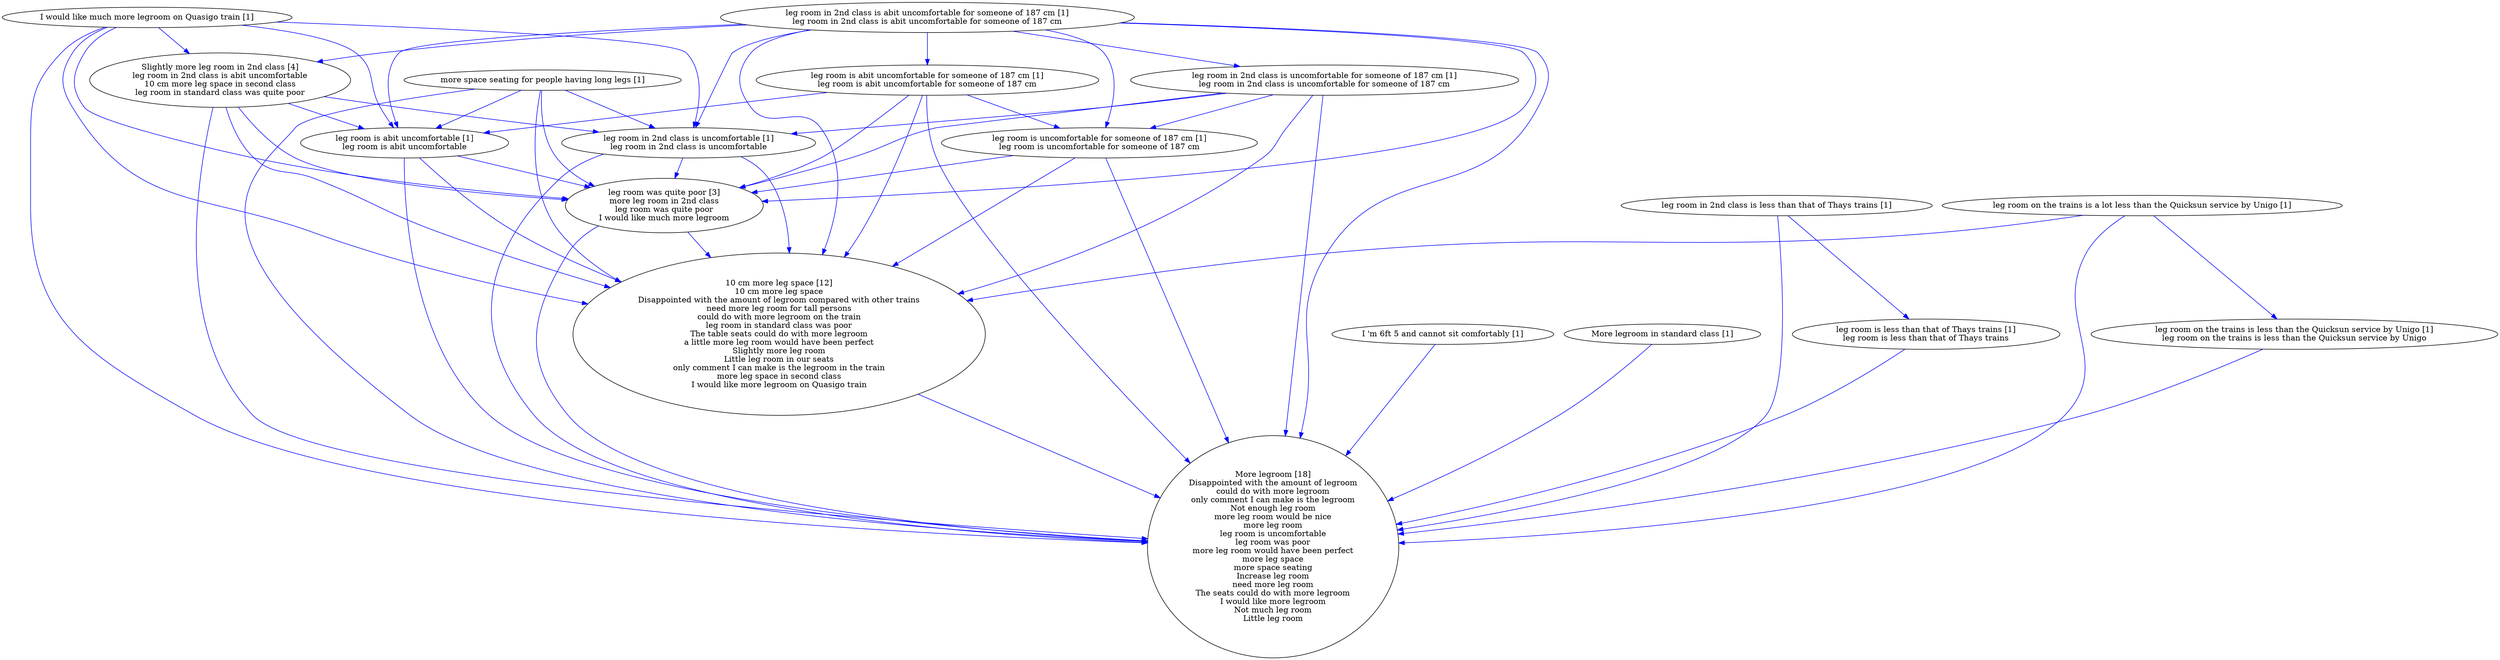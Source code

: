 digraph collapsedGraph {
"Slightly more leg room in 2nd class [4]\nleg room in 2nd class is abit uncomfortable\n10 cm more leg space in second class\nleg room in standard class was quite poor""10 cm more leg space [12]\n10 cm more leg space\nDisappointed with the amount of legroom compared with other trains\nneed more leg room for tall persons\ncould do with more legroom on the train\nleg room in standard class was poor\nThe table seats could do with more legroom\na little more leg room would have been perfect\nSlightly more leg room\nLittle leg room in our seats\nonly comment I can make is the legroom in the train\nmore leg space in second class\nI would like more legroom on Quasigo train""More legroom [18]\nDisappointed with the amount of legroom\ncould do with more legroom\nonly comment I can make is the legroom\nNot enough leg room\nmore leg room would be nice\nmore leg room\nleg room is uncomfortable\nleg room was poor\nmore leg room would have been perfect\nmore leg space\nmore space seating\nIncrease leg room\nneed more leg room\nThe seats could do with more legroom\nI would like more legroom\nNot much leg room\nLittle leg room""leg room was quite poor [3]\nmore leg room in 2nd class\nleg room was quite poor\nI would like much more legroom""I 'm 6ft 5 and cannot sit comfortably [1]""I would like much more legroom on Quasigo train [1]""More legroom in standard class [1]""leg room in 2nd class is abit uncomfortable for someone of 187 cm [1]\nleg room in 2nd class is abit uncomfortable for someone of 187 cm""leg room is abit uncomfortable for someone of 187 cm [1]\nleg room is abit uncomfortable for someone of 187 cm""leg room is abit uncomfortable [1]\nleg room is abit uncomfortable""leg room is uncomfortable for someone of 187 cm [1]\nleg room is uncomfortable for someone of 187 cm""leg room in 2nd class is uncomfortable [1]\nleg room in 2nd class is uncomfortable""leg room in 2nd class is uncomfortable for someone of 187 cm [1]\nleg room in 2nd class is uncomfortable for someone of 187 cm""leg room in 2nd class is less than that of Thays trains [1]""leg room is less than that of Thays trains [1]\nleg room is less than that of Thays trains""leg room on the trains is a lot less than the Quicksun service by Unigo [1]""leg room on the trains is less than the Quicksun service by Unigo [1]\nleg room on the trains is less than the Quicksun service by Unigo""more space seating for people having long legs [1]""10 cm more leg space [12]\n10 cm more leg space\nDisappointed with the amount of legroom compared with other trains\nneed more leg room for tall persons\ncould do with more legroom on the train\nleg room in standard class was poor\nThe table seats could do with more legroom\na little more leg room would have been perfect\nSlightly more leg room\nLittle leg room in our seats\nonly comment I can make is the legroom in the train\nmore leg space in second class\nI would like more legroom on Quasigo train" -> "More legroom [18]\nDisappointed with the amount of legroom\ncould do with more legroom\nonly comment I can make is the legroom\nNot enough leg room\nmore leg room would be nice\nmore leg room\nleg room is uncomfortable\nleg room was poor\nmore leg room would have been perfect\nmore leg space\nmore space seating\nIncrease leg room\nneed more leg room\nThe seats could do with more legroom\nI would like more legroom\nNot much leg room\nLittle leg room" [color=blue]
"Slightly more leg room in 2nd class [4]\nleg room in 2nd class is abit uncomfortable\n10 cm more leg space in second class\nleg room in standard class was quite poor" -> "10 cm more leg space [12]\n10 cm more leg space\nDisappointed with the amount of legroom compared with other trains\nneed more leg room for tall persons\ncould do with more legroom on the train\nleg room in standard class was poor\nThe table seats could do with more legroom\na little more leg room would have been perfect\nSlightly more leg room\nLittle leg room in our seats\nonly comment I can make is the legroom in the train\nmore leg space in second class\nI would like more legroom on Quasigo train" [color=blue]
"Slightly more leg room in 2nd class [4]\nleg room in 2nd class is abit uncomfortable\n10 cm more leg space in second class\nleg room in standard class was quite poor" -> "leg room is abit uncomfortable [1]\nleg room is abit uncomfortable" [color=blue]
"more space seating for people having long legs [1]" -> "leg room in 2nd class is uncomfortable [1]\nleg room in 2nd class is uncomfortable" [color=blue]
"leg room in 2nd class is abit uncomfortable for someone of 187 cm [1]\nleg room in 2nd class is abit uncomfortable for someone of 187 cm" -> "10 cm more leg space [12]\n10 cm more leg space\nDisappointed with the amount of legroom compared with other trains\nneed more leg room for tall persons\ncould do with more legroom on the train\nleg room in standard class was poor\nThe table seats could do with more legroom\na little more leg room would have been perfect\nSlightly more leg room\nLittle leg room in our seats\nonly comment I can make is the legroom in the train\nmore leg space in second class\nI would like more legroom on Quasigo train" [color=blue]
"more space seating for people having long legs [1]" -> "10 cm more leg space [12]\n10 cm more leg space\nDisappointed with the amount of legroom compared with other trains\nneed more leg room for tall persons\ncould do with more legroom on the train\nleg room in standard class was poor\nThe table seats could do with more legroom\na little more leg room would have been perfect\nSlightly more leg room\nLittle leg room in our seats\nonly comment I can make is the legroom in the train\nmore leg space in second class\nI would like more legroom on Quasigo train" [color=blue]
"more space seating for people having long legs [1]" -> "leg room was quite poor [3]\nmore leg room in 2nd class\nleg room was quite poor\nI would like much more legroom" [color=blue]
"leg room was quite poor [3]\nmore leg room in 2nd class\nleg room was quite poor\nI would like much more legroom" -> "More legroom [18]\nDisappointed with the amount of legroom\ncould do with more legroom\nonly comment I can make is the legroom\nNot enough leg room\nmore leg room would be nice\nmore leg room\nleg room is uncomfortable\nleg room was poor\nmore leg room would have been perfect\nmore leg space\nmore space seating\nIncrease leg room\nneed more leg room\nThe seats could do with more legroom\nI would like more legroom\nNot much leg room\nLittle leg room" [color=blue]
"more space seating for people having long legs [1]" -> "More legroom [18]\nDisappointed with the amount of legroom\ncould do with more legroom\nonly comment I can make is the legroom\nNot enough leg room\nmore leg room would be nice\nmore leg room\nleg room is uncomfortable\nleg room was poor\nmore leg room would have been perfect\nmore leg space\nmore space seating\nIncrease leg room\nneed more leg room\nThe seats could do with more legroom\nI would like more legroom\nNot much leg room\nLittle leg room" [color=blue]
"leg room in 2nd class is uncomfortable [1]\nleg room in 2nd class is uncomfortable" -> "More legroom [18]\nDisappointed with the amount of legroom\ncould do with more legroom\nonly comment I can make is the legroom\nNot enough leg room\nmore leg room would be nice\nmore leg room\nleg room is uncomfortable\nleg room was poor\nmore leg room would have been perfect\nmore leg space\nmore space seating\nIncrease leg room\nneed more leg room\nThe seats could do with more legroom\nI would like more legroom\nNot much leg room\nLittle leg room" [color=blue]
"leg room in 2nd class is uncomfortable [1]\nleg room in 2nd class is uncomfortable" -> "leg room was quite poor [3]\nmore leg room in 2nd class\nleg room was quite poor\nI would like much more legroom" [color=blue]
"leg room in 2nd class is uncomfortable [1]\nleg room in 2nd class is uncomfortable" -> "10 cm more leg space [12]\n10 cm more leg space\nDisappointed with the amount of legroom compared with other trains\nneed more leg room for tall persons\ncould do with more legroom on the train\nleg room in standard class was poor\nThe table seats could do with more legroom\na little more leg room would have been perfect\nSlightly more leg room\nLittle leg room in our seats\nonly comment I can make is the legroom in the train\nmore leg space in second class\nI would like more legroom on Quasigo train" [color=blue]
"leg room in 2nd class is uncomfortable for someone of 187 cm [1]\nleg room in 2nd class is uncomfortable for someone of 187 cm" -> "10 cm more leg space [12]\n10 cm more leg space\nDisappointed with the amount of legroom compared with other trains\nneed more leg room for tall persons\ncould do with more legroom on the train\nleg room in standard class was poor\nThe table seats could do with more legroom\na little more leg room would have been perfect\nSlightly more leg room\nLittle leg room in our seats\nonly comment I can make is the legroom in the train\nmore leg space in second class\nI would like more legroom on Quasigo train" [color=blue]
"leg room on the trains is a lot less than the Quicksun service by Unigo [1]" -> "More legroom [18]\nDisappointed with the amount of legroom\ncould do with more legroom\nonly comment I can make is the legroom\nNot enough leg room\nmore leg room would be nice\nmore leg room\nleg room is uncomfortable\nleg room was poor\nmore leg room would have been perfect\nmore leg space\nmore space seating\nIncrease leg room\nneed more leg room\nThe seats could do with more legroom\nI would like more legroom\nNot much leg room\nLittle leg room" [color=blue]
"leg room is less than that of Thays trains [1]\nleg room is less than that of Thays trains" -> "More legroom [18]\nDisappointed with the amount of legroom\ncould do with more legroom\nonly comment I can make is the legroom\nNot enough leg room\nmore leg room would be nice\nmore leg room\nleg room is uncomfortable\nleg room was poor\nmore leg room would have been perfect\nmore leg space\nmore space seating\nIncrease leg room\nneed more leg room\nThe seats could do with more legroom\nI would like more legroom\nNot much leg room\nLittle leg room" [color=blue]
"leg room is uncomfortable for someone of 187 cm [1]\nleg room is uncomfortable for someone of 187 cm" -> "10 cm more leg space [12]\n10 cm more leg space\nDisappointed with the amount of legroom compared with other trains\nneed more leg room for tall persons\ncould do with more legroom on the train\nleg room in standard class was poor\nThe table seats could do with more legroom\na little more leg room would have been perfect\nSlightly more leg room\nLittle leg room in our seats\nonly comment I can make is the legroom in the train\nmore leg space in second class\nI would like more legroom on Quasigo train" [color=blue]
"More legroom in standard class [1]" -> "More legroom [18]\nDisappointed with the amount of legroom\ncould do with more legroom\nonly comment I can make is the legroom\nNot enough leg room\nmore leg room would be nice\nmore leg room\nleg room is uncomfortable\nleg room was poor\nmore leg room would have been perfect\nmore leg space\nmore space seating\nIncrease leg room\nneed more leg room\nThe seats could do with more legroom\nI would like more legroom\nNot much leg room\nLittle leg room" [color=blue]
"Slightly more leg room in 2nd class [4]\nleg room in 2nd class is abit uncomfortable\n10 cm more leg space in second class\nleg room in standard class was quite poor" -> "leg room was quite poor [3]\nmore leg room in 2nd class\nleg room was quite poor\nI would like much more legroom" [color=blue]
"Slightly more leg room in 2nd class [4]\nleg room in 2nd class is abit uncomfortable\n10 cm more leg space in second class\nleg room in standard class was quite poor" -> "More legroom [18]\nDisappointed with the amount of legroom\ncould do with more legroom\nonly comment I can make is the legroom\nNot enough leg room\nmore leg room would be nice\nmore leg room\nleg room is uncomfortable\nleg room was poor\nmore leg room would have been perfect\nmore leg space\nmore space seating\nIncrease leg room\nneed more leg room\nThe seats could do with more legroom\nI would like more legroom\nNot much leg room\nLittle leg room" [color=blue]
"leg room in 2nd class is uncomfortable for someone of 187 cm [1]\nleg room in 2nd class is uncomfortable for someone of 187 cm" -> "leg room was quite poor [3]\nmore leg room in 2nd class\nleg room was quite poor\nI would like much more legroom" [color=blue]
"leg room is uncomfortable for someone of 187 cm [1]\nleg room is uncomfortable for someone of 187 cm" -> "More legroom [18]\nDisappointed with the amount of legroom\ncould do with more legroom\nonly comment I can make is the legroom\nNot enough leg room\nmore leg room would be nice\nmore leg room\nleg room is uncomfortable\nleg room was poor\nmore leg room would have been perfect\nmore leg space\nmore space seating\nIncrease leg room\nneed more leg room\nThe seats could do with more legroom\nI would like more legroom\nNot much leg room\nLittle leg room" [color=blue]
"leg room is uncomfortable for someone of 187 cm [1]\nleg room is uncomfortable for someone of 187 cm" -> "leg room was quite poor [3]\nmore leg room in 2nd class\nleg room was quite poor\nI would like much more legroom" [color=blue]
"Slightly more leg room in 2nd class [4]\nleg room in 2nd class is abit uncomfortable\n10 cm more leg space in second class\nleg room in standard class was quite poor" -> "leg room in 2nd class is uncomfortable [1]\nleg room in 2nd class is uncomfortable" [color=blue]
"leg room in 2nd class is uncomfortable for someone of 187 cm [1]\nleg room in 2nd class is uncomfortable for someone of 187 cm" -> "More legroom [18]\nDisappointed with the amount of legroom\ncould do with more legroom\nonly comment I can make is the legroom\nNot enough leg room\nmore leg room would be nice\nmore leg room\nleg room is uncomfortable\nleg room was poor\nmore leg room would have been perfect\nmore leg space\nmore space seating\nIncrease leg room\nneed more leg room\nThe seats could do with more legroom\nI would like more legroom\nNot much leg room\nLittle leg room" [color=blue]
"leg room is abit uncomfortable for someone of 187 cm [1]\nleg room is abit uncomfortable for someone of 187 cm" -> "leg room was quite poor [3]\nmore leg room in 2nd class\nleg room was quite poor\nI would like much more legroom" [color=blue]
"leg room is abit uncomfortable for someone of 187 cm [1]\nleg room is abit uncomfortable for someone of 187 cm" -> "More legroom [18]\nDisappointed with the amount of legroom\ncould do with more legroom\nonly comment I can make is the legroom\nNot enough leg room\nmore leg room would be nice\nmore leg room\nleg room is uncomfortable\nleg room was poor\nmore leg room would have been perfect\nmore leg space\nmore space seating\nIncrease leg room\nneed more leg room\nThe seats could do with more legroom\nI would like more legroom\nNot much leg room\nLittle leg room" [color=blue]
"leg room is abit uncomfortable for someone of 187 cm [1]\nleg room is abit uncomfortable for someone of 187 cm" -> "10 cm more leg space [12]\n10 cm more leg space\nDisappointed with the amount of legroom compared with other trains\nneed more leg room for tall persons\ncould do with more legroom on the train\nleg room in standard class was poor\nThe table seats could do with more legroom\na little more leg room would have been perfect\nSlightly more leg room\nLittle leg room in our seats\nonly comment I can make is the legroom in the train\nmore leg space in second class\nI would like more legroom on Quasigo train" [color=blue]
"leg room is abit uncomfortable [1]\nleg room is abit uncomfortable" -> "10 cm more leg space [12]\n10 cm more leg space\nDisappointed with the amount of legroom compared with other trains\nneed more leg room for tall persons\ncould do with more legroom on the train\nleg room in standard class was poor\nThe table seats could do with more legroom\na little more leg room would have been perfect\nSlightly more leg room\nLittle leg room in our seats\nonly comment I can make is the legroom in the train\nmore leg space in second class\nI would like more legroom on Quasigo train" [color=blue]
"leg room on the trains is less than the Quicksun service by Unigo [1]\nleg room on the trains is less than the Quicksun service by Unigo" -> "More legroom [18]\nDisappointed with the amount of legroom\ncould do with more legroom\nonly comment I can make is the legroom\nNot enough leg room\nmore leg room would be nice\nmore leg room\nleg room is uncomfortable\nleg room was poor\nmore leg room would have been perfect\nmore leg space\nmore space seating\nIncrease leg room\nneed more leg room\nThe seats could do with more legroom\nI would like more legroom\nNot much leg room\nLittle leg room" [color=blue]
"I would like much more legroom on Quasigo train [1]" -> "leg room in 2nd class is uncomfortable [1]\nleg room in 2nd class is uncomfortable" [color=blue]
"leg room on the trains is a lot less than the Quicksun service by Unigo [1]" -> "10 cm more leg space [12]\n10 cm more leg space\nDisappointed with the amount of legroom compared with other trains\nneed more leg room for tall persons\ncould do with more legroom on the train\nleg room in standard class was poor\nThe table seats could do with more legroom\na little more leg room would have been perfect\nSlightly more leg room\nLittle leg room in our seats\nonly comment I can make is the legroom in the train\nmore leg space in second class\nI would like more legroom on Quasigo train" [color=blue]
"I would like much more legroom on Quasigo train [1]" -> "leg room was quite poor [3]\nmore leg room in 2nd class\nleg room was quite poor\nI would like much more legroom" [color=blue]
"I would like much more legroom on Quasigo train [1]" -> "10 cm more leg space [12]\n10 cm more leg space\nDisappointed with the amount of legroom compared with other trains\nneed more leg room for tall persons\ncould do with more legroom on the train\nleg room in standard class was poor\nThe table seats could do with more legroom\na little more leg room would have been perfect\nSlightly more leg room\nLittle leg room in our seats\nonly comment I can make is the legroom in the train\nmore leg space in second class\nI would like more legroom on Quasigo train" [color=blue]
"I would like much more legroom on Quasigo train [1]" -> "More legroom [18]\nDisappointed with the amount of legroom\ncould do with more legroom\nonly comment I can make is the legroom\nNot enough leg room\nmore leg room would be nice\nmore leg room\nleg room is uncomfortable\nleg room was poor\nmore leg room would have been perfect\nmore leg space\nmore space seating\nIncrease leg room\nneed more leg room\nThe seats could do with more legroom\nI would like more legroom\nNot much leg room\nLittle leg room" [color=blue]
"I 'm 6ft 5 and cannot sit comfortably [1]" -> "More legroom [18]\nDisappointed with the amount of legroom\ncould do with more legroom\nonly comment I can make is the legroom\nNot enough leg room\nmore leg room would be nice\nmore leg room\nleg room is uncomfortable\nleg room was poor\nmore leg room would have been perfect\nmore leg space\nmore space seating\nIncrease leg room\nneed more leg room\nThe seats could do with more legroom\nI would like more legroom\nNot much leg room\nLittle leg room" [color=blue]
"leg room in 2nd class is less than that of Thays trains [1]" -> "More legroom [18]\nDisappointed with the amount of legroom\ncould do with more legroom\nonly comment I can make is the legroom\nNot enough leg room\nmore leg room would be nice\nmore leg room\nleg room is uncomfortable\nleg room was poor\nmore leg room would have been perfect\nmore leg space\nmore space seating\nIncrease leg room\nneed more leg room\nThe seats could do with more legroom\nI would like more legroom\nNot much leg room\nLittle leg room" [color=blue]
"I would like much more legroom on Quasigo train [1]" -> "Slightly more leg room in 2nd class [4]\nleg room in 2nd class is abit uncomfortable\n10 cm more leg space in second class\nleg room in standard class was quite poor" [color=blue]
"I would like much more legroom on Quasigo train [1]" -> "leg room is abit uncomfortable [1]\nleg room is abit uncomfortable" [color=blue]
"more space seating for people having long legs [1]" -> "leg room is abit uncomfortable [1]\nleg room is abit uncomfortable" [color=blue]
"leg room in 2nd class is abit uncomfortable for someone of 187 cm [1]\nleg room in 2nd class is abit uncomfortable for someone of 187 cm" -> "Slightly more leg room in 2nd class [4]\nleg room in 2nd class is abit uncomfortable\n10 cm more leg space in second class\nleg room in standard class was quite poor" [color=blue]
"leg room is abit uncomfortable [1]\nleg room is abit uncomfortable" -> "More legroom [18]\nDisappointed with the amount of legroom\ncould do with more legroom\nonly comment I can make is the legroom\nNot enough leg room\nmore leg room would be nice\nmore leg room\nleg room is uncomfortable\nleg room was poor\nmore leg room would have been perfect\nmore leg space\nmore space seating\nIncrease leg room\nneed more leg room\nThe seats could do with more legroom\nI would like more legroom\nNot much leg room\nLittle leg room" [color=blue]
"leg room in 2nd class is abit uncomfortable for someone of 187 cm [1]\nleg room in 2nd class is abit uncomfortable for someone of 187 cm" -> "More legroom [18]\nDisappointed with the amount of legroom\ncould do with more legroom\nonly comment I can make is the legroom\nNot enough leg room\nmore leg room would be nice\nmore leg room\nleg room is uncomfortable\nleg room was poor\nmore leg room would have been perfect\nmore leg space\nmore space seating\nIncrease leg room\nneed more leg room\nThe seats could do with more legroom\nI would like more legroom\nNot much leg room\nLittle leg room" [color=blue]
"leg room in 2nd class is abit uncomfortable for someone of 187 cm [1]\nleg room in 2nd class is abit uncomfortable for someone of 187 cm" -> "leg room was quite poor [3]\nmore leg room in 2nd class\nleg room was quite poor\nI would like much more legroom" [color=blue]
"leg room is abit uncomfortable [1]\nleg room is abit uncomfortable" -> "leg room was quite poor [3]\nmore leg room in 2nd class\nleg room was quite poor\nI would like much more legroom" [color=blue]
"leg room in 2nd class is abit uncomfortable for someone of 187 cm [1]\nleg room in 2nd class is abit uncomfortable for someone of 187 cm" -> "leg room is abit uncomfortable for someone of 187 cm [1]\nleg room is abit uncomfortable for someone of 187 cm" [color=blue]
"leg room is abit uncomfortable for someone of 187 cm [1]\nleg room is abit uncomfortable for someone of 187 cm" -> "leg room is abit uncomfortable [1]\nleg room is abit uncomfortable" [color=blue]
"leg room is abit uncomfortable for someone of 187 cm [1]\nleg room is abit uncomfortable for someone of 187 cm" -> "leg room is uncomfortable for someone of 187 cm [1]\nleg room is uncomfortable for someone of 187 cm" [color=blue]
"leg room in 2nd class is abit uncomfortable for someone of 187 cm [1]\nleg room in 2nd class is abit uncomfortable for someone of 187 cm" -> "leg room in 2nd class is uncomfortable for someone of 187 cm [1]\nleg room in 2nd class is uncomfortable for someone of 187 cm" [color=blue]
"leg room in 2nd class is uncomfortable for someone of 187 cm [1]\nleg room in 2nd class is uncomfortable for someone of 187 cm" -> "leg room is uncomfortable for someone of 187 cm [1]\nleg room is uncomfortable for someone of 187 cm" [color=blue]
"leg room in 2nd class is uncomfortable for someone of 187 cm [1]\nleg room in 2nd class is uncomfortable for someone of 187 cm" -> "leg room in 2nd class is uncomfortable [1]\nleg room in 2nd class is uncomfortable" [color=blue]
"leg room in 2nd class is abit uncomfortable for someone of 187 cm [1]\nleg room in 2nd class is abit uncomfortable for someone of 187 cm" -> "leg room is uncomfortable for someone of 187 cm [1]\nleg room is uncomfortable for someone of 187 cm" [color=blue]
"leg room in 2nd class is abit uncomfortable for someone of 187 cm [1]\nleg room in 2nd class is abit uncomfortable for someone of 187 cm" -> "leg room in 2nd class is uncomfortable [1]\nleg room in 2nd class is uncomfortable" [color=blue]
"leg room in 2nd class is abit uncomfortable for someone of 187 cm [1]\nleg room in 2nd class is abit uncomfortable for someone of 187 cm" -> "leg room is abit uncomfortable [1]\nleg room is abit uncomfortable" [color=blue]
"leg room in 2nd class is less than that of Thays trains [1]" -> "leg room is less than that of Thays trains [1]\nleg room is less than that of Thays trains" [color=blue]
"leg room on the trains is a lot less than the Quicksun service by Unigo [1]" -> "leg room on the trains is less than the Quicksun service by Unigo [1]\nleg room on the trains is less than the Quicksun service by Unigo" [color=blue]
"leg room was quite poor [3]\nmore leg room in 2nd class\nleg room was quite poor\nI would like much more legroom" -> "10 cm more leg space [12]\n10 cm more leg space\nDisappointed with the amount of legroom compared with other trains\nneed more leg room for tall persons\ncould do with more legroom on the train\nleg room in standard class was poor\nThe table seats could do with more legroom\na little more leg room would have been perfect\nSlightly more leg room\nLittle leg room in our seats\nonly comment I can make is the legroom in the train\nmore leg space in second class\nI would like more legroom on Quasigo train" [color=blue]
}